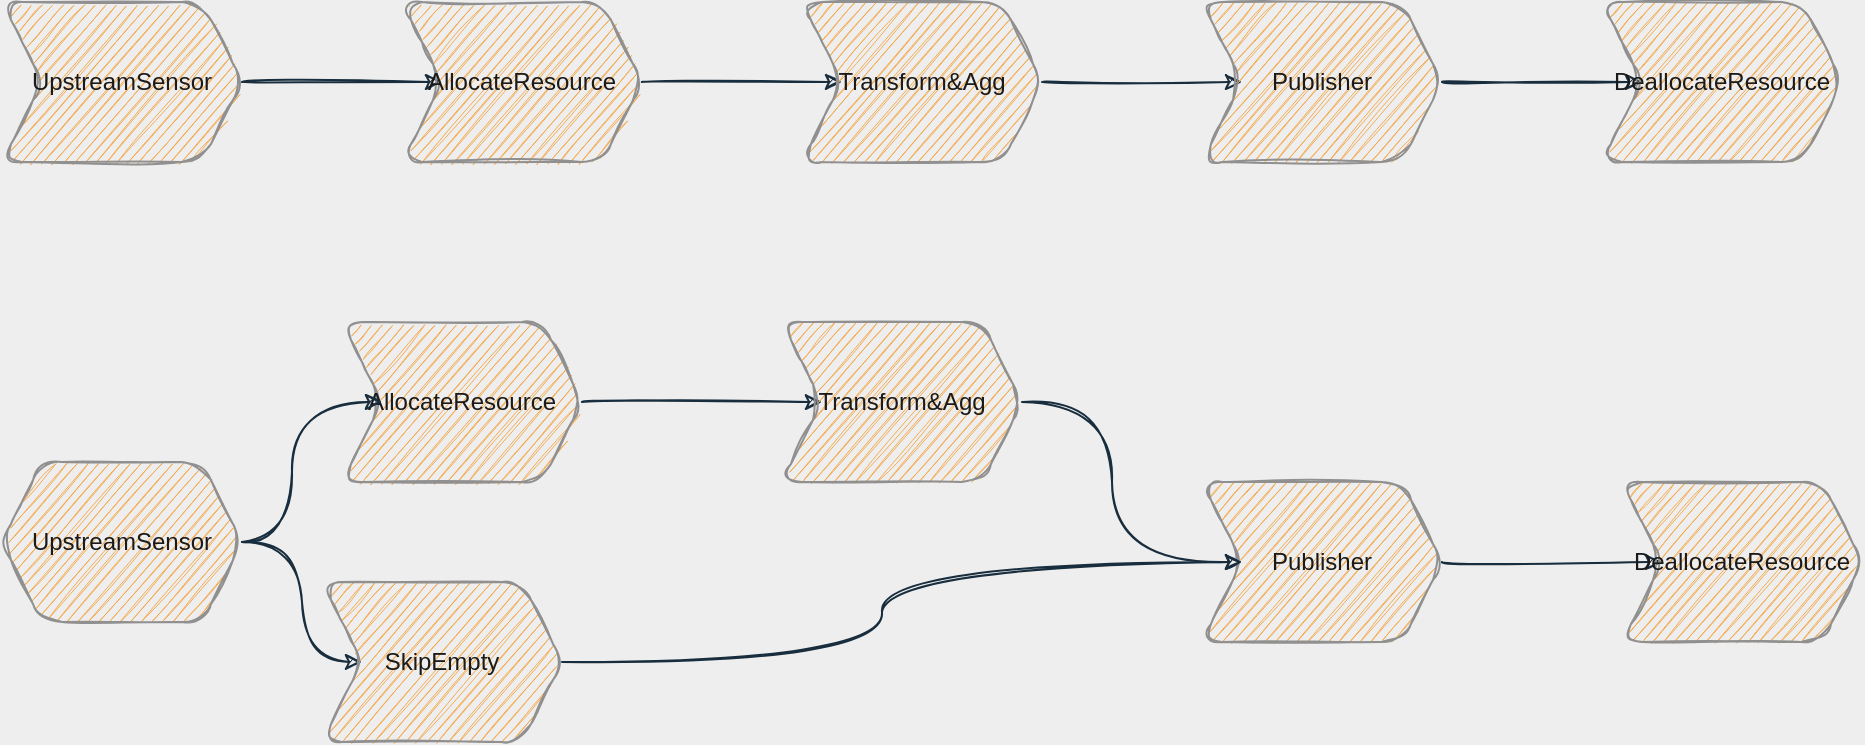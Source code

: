 <mxfile version="14.4.9" type="github">
  <diagram id="FKqAZufUGknM8MceFIrd" name="Page-1">
    <mxGraphModel dx="1001" dy="709" grid="1" gridSize="10" guides="1" tooltips="1" connect="1" arrows="1" fold="1" page="1" pageScale="1" pageWidth="1100" pageHeight="1700" background="#EEEEEE" math="0" shadow="0">
      <root>
        <mxCell id="0" />
        <mxCell id="1" parent="0" />
        <mxCell id="u7AtyUlaAKWGp2m2ATKs-4" value="" style="edgeStyle=orthogonalEdgeStyle;orthogonalLoop=1;jettySize=auto;html=1;strokeColor=#182E3E;labelBackgroundColor=#EEEEEE;fontColor=#1A1A1A;sketch=1;curved=1;" edge="1" parent="1" source="u7AtyUlaAKWGp2m2ATKs-1" target="u7AtyUlaAKWGp2m2ATKs-3">
          <mxGeometry relative="1" as="geometry" />
        </mxCell>
        <mxCell id="u7AtyUlaAKWGp2m2ATKs-1" value="UpstreamSensor" style="shape=step;perimeter=stepPerimeter;whiteSpace=wrap;html=1;fixedSize=1;fillColor=#F5AB50;strokeColor=#909090;fontColor=#1A1A1A;sketch=1;rounded=1;" vertex="1" parent="1">
          <mxGeometry x="30" y="240" width="120" height="80" as="geometry" />
        </mxCell>
        <mxCell id="u7AtyUlaAKWGp2m2ATKs-6" value="" style="edgeStyle=orthogonalEdgeStyle;orthogonalLoop=1;jettySize=auto;html=1;strokeColor=#182E3E;labelBackgroundColor=#EEEEEE;fontColor=#1A1A1A;sketch=1;curved=1;" edge="1" parent="1" source="u7AtyUlaAKWGp2m2ATKs-3" target="u7AtyUlaAKWGp2m2ATKs-5">
          <mxGeometry relative="1" as="geometry" />
        </mxCell>
        <mxCell id="u7AtyUlaAKWGp2m2ATKs-3" value="AllocateResource" style="shape=step;perimeter=stepPerimeter;whiteSpace=wrap;html=1;fixedSize=1;fillColor=#F5AB50;strokeColor=#909090;fontColor=#1A1A1A;sketch=1;rounded=1;" vertex="1" parent="1">
          <mxGeometry x="230" y="240" width="120" height="80" as="geometry" />
        </mxCell>
        <mxCell id="u7AtyUlaAKWGp2m2ATKs-8" value="" style="edgeStyle=orthogonalEdgeStyle;orthogonalLoop=1;jettySize=auto;html=1;strokeColor=#182E3E;labelBackgroundColor=#EEEEEE;fontColor=#1A1A1A;sketch=1;curved=1;" edge="1" parent="1" source="u7AtyUlaAKWGp2m2ATKs-5" target="u7AtyUlaAKWGp2m2ATKs-7">
          <mxGeometry relative="1" as="geometry" />
        </mxCell>
        <mxCell id="u7AtyUlaAKWGp2m2ATKs-5" value="Transform&amp;amp;Agg" style="shape=step;perimeter=stepPerimeter;whiteSpace=wrap;html=1;fixedSize=1;fillColor=#F5AB50;strokeColor=#909090;fontColor=#1A1A1A;sketch=1;rounded=1;" vertex="1" parent="1">
          <mxGeometry x="430" y="240" width="120" height="80" as="geometry" />
        </mxCell>
        <mxCell id="u7AtyUlaAKWGp2m2ATKs-10" value="" style="edgeStyle=orthogonalEdgeStyle;orthogonalLoop=1;jettySize=auto;html=1;strokeColor=#182E3E;labelBackgroundColor=#EEEEEE;fontColor=#1A1A1A;sketch=1;curved=1;" edge="1" parent="1" source="u7AtyUlaAKWGp2m2ATKs-7" target="u7AtyUlaAKWGp2m2ATKs-9">
          <mxGeometry relative="1" as="geometry" />
        </mxCell>
        <mxCell id="u7AtyUlaAKWGp2m2ATKs-7" value="Publisher" style="shape=step;perimeter=stepPerimeter;whiteSpace=wrap;html=1;fixedSize=1;fillColor=#F5AB50;strokeColor=#909090;fontColor=#1A1A1A;sketch=1;rounded=1;" vertex="1" parent="1">
          <mxGeometry x="630" y="240" width="120" height="80" as="geometry" />
        </mxCell>
        <mxCell id="u7AtyUlaAKWGp2m2ATKs-9" value="DeallocateResource" style="shape=step;perimeter=stepPerimeter;whiteSpace=wrap;html=1;fixedSize=1;fillColor=#F5AB50;strokeColor=#909090;fontColor=#1A1A1A;sketch=1;rounded=1;" vertex="1" parent="1">
          <mxGeometry x="830" y="240" width="120" height="80" as="geometry" />
        </mxCell>
        <mxCell id="u7AtyUlaAKWGp2m2ATKs-13" value="" style="edgeStyle=orthogonalEdgeStyle;orthogonalLoop=1;jettySize=auto;html=1;strokeColor=#182E3E;labelBackgroundColor=#EEEEEE;fontColor=#1A1A1A;sketch=1;curved=1;" edge="1" parent="1" source="u7AtyUlaAKWGp2m2ATKs-14" target="u7AtyUlaAKWGp2m2ATKs-16">
          <mxGeometry relative="1" as="geometry" />
        </mxCell>
        <mxCell id="u7AtyUlaAKWGp2m2ATKs-14" value="AllocateResource" style="shape=step;perimeter=stepPerimeter;whiteSpace=wrap;html=1;fixedSize=1;fillColor=#F5AB50;strokeColor=#909090;fontColor=#1A1A1A;sketch=1;rounded=1;" vertex="1" parent="1">
          <mxGeometry x="200" y="400" width="120" height="80" as="geometry" />
        </mxCell>
        <mxCell id="u7AtyUlaAKWGp2m2ATKs-15" value="" style="edgeStyle=orthogonalEdgeStyle;orthogonalLoop=1;jettySize=auto;html=1;strokeColor=#182E3E;labelBackgroundColor=#EEEEEE;fontColor=#1A1A1A;sketch=1;curved=1;" edge="1" parent="1" source="u7AtyUlaAKWGp2m2ATKs-16" target="u7AtyUlaAKWGp2m2ATKs-18">
          <mxGeometry relative="1" as="geometry" />
        </mxCell>
        <mxCell id="u7AtyUlaAKWGp2m2ATKs-16" value="Transform&amp;amp;Agg" style="shape=step;perimeter=stepPerimeter;whiteSpace=wrap;html=1;fixedSize=1;fillColor=#F5AB50;strokeColor=#909090;fontColor=#1A1A1A;sketch=1;rounded=1;" vertex="1" parent="1">
          <mxGeometry x="420" y="400" width="120" height="80" as="geometry" />
        </mxCell>
        <mxCell id="u7AtyUlaAKWGp2m2ATKs-17" value="" style="edgeStyle=orthogonalEdgeStyle;orthogonalLoop=1;jettySize=auto;html=1;strokeColor=#182E3E;labelBackgroundColor=#EEEEEE;fontColor=#1A1A1A;sketch=1;curved=1;" edge="1" parent="1" source="u7AtyUlaAKWGp2m2ATKs-18" target="u7AtyUlaAKWGp2m2ATKs-19">
          <mxGeometry relative="1" as="geometry" />
        </mxCell>
        <mxCell id="u7AtyUlaAKWGp2m2ATKs-18" value="Publisher" style="shape=step;perimeter=stepPerimeter;whiteSpace=wrap;html=1;fixedSize=1;fillColor=#F5AB50;strokeColor=#909090;fontColor=#1A1A1A;sketch=1;rounded=1;" vertex="1" parent="1">
          <mxGeometry x="630" y="480" width="120" height="80" as="geometry" />
        </mxCell>
        <mxCell id="u7AtyUlaAKWGp2m2ATKs-19" value="DeallocateResource" style="shape=step;perimeter=stepPerimeter;whiteSpace=wrap;html=1;fixedSize=1;fillColor=#F5AB50;strokeColor=#909090;fontColor=#1A1A1A;sketch=1;rounded=1;" vertex="1" parent="1">
          <mxGeometry x="840" y="480" width="120" height="80" as="geometry" />
        </mxCell>
        <mxCell id="u7AtyUlaAKWGp2m2ATKs-22" value="" style="edgeStyle=orthogonalEdgeStyle;orthogonalLoop=1;jettySize=auto;html=1;strokeColor=#182E3E;labelBackgroundColor=#EEEEEE;fontColor=#1A1A1A;sketch=1;curved=1;" edge="1" parent="1" source="u7AtyUlaAKWGp2m2ATKs-20" target="u7AtyUlaAKWGp2m2ATKs-14">
          <mxGeometry relative="1" as="geometry" />
        </mxCell>
        <mxCell id="u7AtyUlaAKWGp2m2ATKs-28" value="" style="edgeStyle=orthogonalEdgeStyle;orthogonalLoop=1;jettySize=auto;html=1;strokeColor=#182E3E;exitX=1;exitY=0.5;exitDx=0;exitDy=0;labelBackgroundColor=#EEEEEE;fontColor=#1A1A1A;sketch=1;curved=1;" edge="1" parent="1" source="u7AtyUlaAKWGp2m2ATKs-20" target="u7AtyUlaAKWGp2m2ATKs-27">
          <mxGeometry relative="1" as="geometry">
            <Array as="points">
              <mxPoint x="180" y="510" />
              <mxPoint x="180" y="570" />
            </Array>
          </mxGeometry>
        </mxCell>
        <mxCell id="u7AtyUlaAKWGp2m2ATKs-20" value="UpstreamSensor" style="shape=hexagon;perimeter=hexagonPerimeter2;whiteSpace=wrap;html=1;fixedSize=1;fontColor=#1A1A1A;strokeColor=#909090;fillColor=#F5AB50;sketch=1;rounded=1;" vertex="1" parent="1">
          <mxGeometry x="30" y="470" width="120" height="80" as="geometry" />
        </mxCell>
        <mxCell id="u7AtyUlaAKWGp2m2ATKs-29" style="edgeStyle=orthogonalEdgeStyle;orthogonalLoop=1;jettySize=auto;html=1;strokeColor=#182E3E;labelBackgroundColor=#EEEEEE;fontColor=#1A1A1A;sketch=1;curved=1;" edge="1" parent="1" source="u7AtyUlaAKWGp2m2ATKs-27" target="u7AtyUlaAKWGp2m2ATKs-18">
          <mxGeometry relative="1" as="geometry" />
        </mxCell>
        <mxCell id="u7AtyUlaAKWGp2m2ATKs-27" value="SkipEmpty" style="shape=step;perimeter=stepPerimeter;whiteSpace=wrap;html=1;fixedSize=1;fontColor=#1A1A1A;strokeColor=#909090;fillColor=#F5AB50;sketch=1;rounded=1;" vertex="1" parent="1">
          <mxGeometry x="190" y="530" width="120" height="80" as="geometry" />
        </mxCell>
      </root>
    </mxGraphModel>
  </diagram>
</mxfile>
